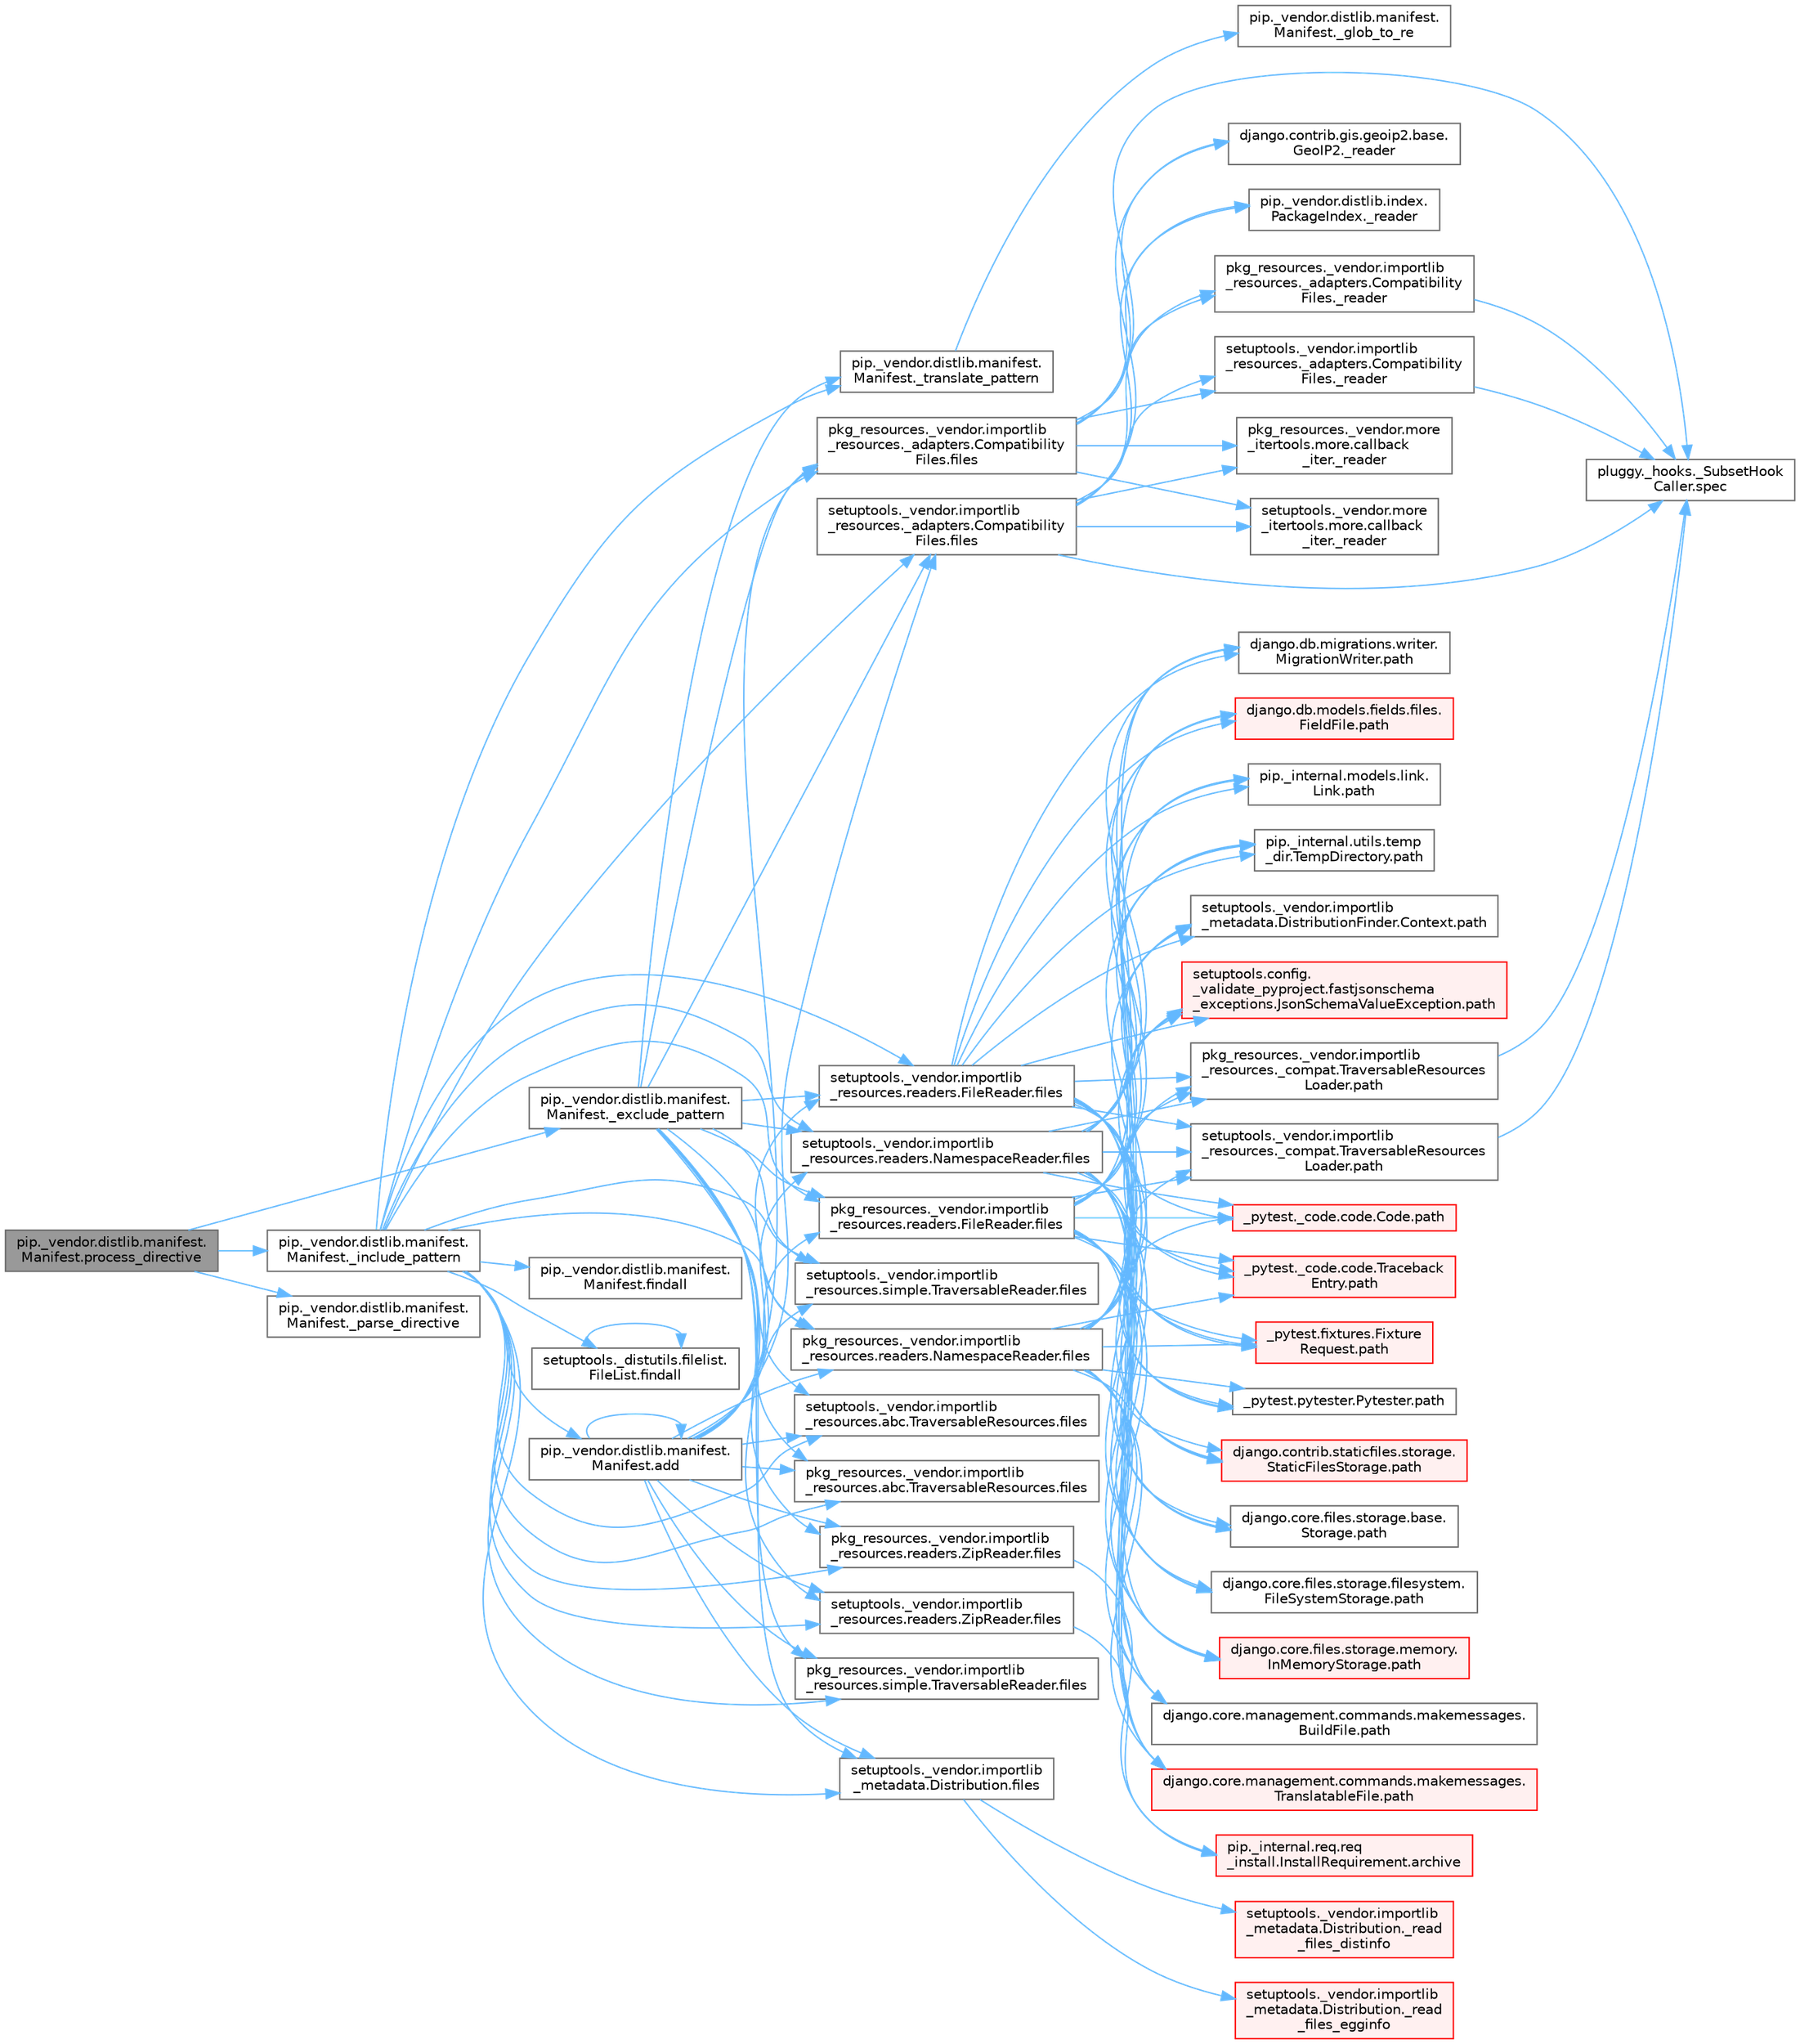 digraph "pip._vendor.distlib.manifest.Manifest.process_directive"
{
 // LATEX_PDF_SIZE
  bgcolor="transparent";
  edge [fontname=Helvetica,fontsize=10,labelfontname=Helvetica,labelfontsize=10];
  node [fontname=Helvetica,fontsize=10,shape=box,height=0.2,width=0.4];
  rankdir="LR";
  Node1 [id="Node000001",label="pip._vendor.distlib.manifest.\lManifest.process_directive",height=0.2,width=0.4,color="gray40", fillcolor="grey60", style="filled", fontcolor="black",tooltip=" "];
  Node1 -> Node2 [id="edge1_Node000001_Node000002",color="steelblue1",style="solid",tooltip=" "];
  Node2 [id="Node000002",label="pip._vendor.distlib.manifest.\lManifest._exclude_pattern",height=0.2,width=0.4,color="grey40", fillcolor="white", style="filled",URL="$classpip_1_1__vendor_1_1distlib_1_1manifest_1_1_manifest.html#a4bd92bd408c6f080795a5c18bb2c6030",tooltip=" "];
  Node2 -> Node3 [id="edge2_Node000002_Node000003",color="steelblue1",style="solid",tooltip=" "];
  Node3 [id="Node000003",label="pip._vendor.distlib.manifest.\lManifest._translate_pattern",height=0.2,width=0.4,color="grey40", fillcolor="white", style="filled",URL="$classpip_1_1__vendor_1_1distlib_1_1manifest_1_1_manifest.html#ab660d1fa72adf8c11c15e599c3815c5e",tooltip=" "];
  Node3 -> Node4 [id="edge3_Node000003_Node000004",color="steelblue1",style="solid",tooltip=" "];
  Node4 [id="Node000004",label="pip._vendor.distlib.manifest.\lManifest._glob_to_re",height=0.2,width=0.4,color="grey40", fillcolor="white", style="filled",URL="$classpip_1_1__vendor_1_1distlib_1_1manifest_1_1_manifest.html#abf8bff31ff01609493a57e8b7ccb3be5",tooltip=" "];
  Node2 -> Node5 [id="edge4_Node000002_Node000005",color="steelblue1",style="solid",tooltip=" "];
  Node5 [id="Node000005",label="pkg_resources._vendor.importlib\l_resources._adapters.Compatibility\lFiles.files",height=0.2,width=0.4,color="grey40", fillcolor="white", style="filled",URL="$classpkg__resources_1_1__vendor_1_1importlib__resources_1_1__adapters_1_1_compatibility_files.html#a8b9d338ee8b5f6f2b1b612d2835a5528",tooltip=" "];
  Node5 -> Node6 [id="edge5_Node000005_Node000006",color="steelblue1",style="solid",tooltip=" "];
  Node6 [id="Node000006",label="django.contrib.gis.geoip2.base.\lGeoIP2._reader",height=0.2,width=0.4,color="grey40", fillcolor="white", style="filled",URL="$classdjango_1_1contrib_1_1gis_1_1geoip2_1_1base_1_1_geo_i_p2.html#a3602c469d02744ad210583e2b571c286",tooltip=" "];
  Node5 -> Node7 [id="edge6_Node000005_Node000007",color="steelblue1",style="solid",tooltip=" "];
  Node7 [id="Node000007",label="pip._vendor.distlib.index.\lPackageIndex._reader",height=0.2,width=0.4,color="grey40", fillcolor="white", style="filled",URL="$classpip_1_1__vendor_1_1distlib_1_1index_1_1_package_index.html#a101ab2cbea9c2a66818e368a1b783665",tooltip=" "];
  Node5 -> Node8 [id="edge7_Node000005_Node000008",color="steelblue1",style="solid",tooltip=" "];
  Node8 [id="Node000008",label="pkg_resources._vendor.importlib\l_resources._adapters.Compatibility\lFiles._reader",height=0.2,width=0.4,color="grey40", fillcolor="white", style="filled",URL="$classpkg__resources_1_1__vendor_1_1importlib__resources_1_1__adapters_1_1_compatibility_files.html#adb88d9d6cdd3ccde8543d5aff0e263cc",tooltip=" "];
  Node8 -> Node9 [id="edge8_Node000008_Node000009",color="steelblue1",style="solid",tooltip=" "];
  Node9 [id="Node000009",label="pluggy._hooks._SubsetHook\lCaller.spec",height=0.2,width=0.4,color="grey40", fillcolor="white", style="filled",URL="$classpluggy_1_1__hooks_1_1___subset_hook_caller.html#ab4f250ab0096f9c4c5fceaed622f5328",tooltip=" "];
  Node5 -> Node10 [id="edge9_Node000005_Node000010",color="steelblue1",style="solid",tooltip=" "];
  Node10 [id="Node000010",label="pkg_resources._vendor.more\l_itertools.more.callback\l_iter._reader",height=0.2,width=0.4,color="grey40", fillcolor="white", style="filled",URL="$classpkg__resources_1_1__vendor_1_1more__itertools_1_1more_1_1callback__iter.html#a39c147e211ab320778e20aebdb6506c0",tooltip=" "];
  Node5 -> Node11 [id="edge10_Node000005_Node000011",color="steelblue1",style="solid",tooltip=" "];
  Node11 [id="Node000011",label="setuptools._vendor.importlib\l_resources._adapters.Compatibility\lFiles._reader",height=0.2,width=0.4,color="grey40", fillcolor="white", style="filled",URL="$classsetuptools_1_1__vendor_1_1importlib__resources_1_1__adapters_1_1_compatibility_files.html#a2a663060da2f5497b42765bdc90bca45",tooltip=" "];
  Node11 -> Node9 [id="edge11_Node000011_Node000009",color="steelblue1",style="solid",tooltip=" "];
  Node5 -> Node12 [id="edge12_Node000005_Node000012",color="steelblue1",style="solid",tooltip=" "];
  Node12 [id="Node000012",label="setuptools._vendor.more\l_itertools.more.callback\l_iter._reader",height=0.2,width=0.4,color="grey40", fillcolor="white", style="filled",URL="$classsetuptools_1_1__vendor_1_1more__itertools_1_1more_1_1callback__iter.html#a05c0fdd2e4088e3a9914e4fa2e6fd050",tooltip=" "];
  Node5 -> Node9 [id="edge13_Node000005_Node000009",color="steelblue1",style="solid",tooltip=" "];
  Node2 -> Node13 [id="edge14_Node000002_Node000013",color="steelblue1",style="solid",tooltip=" "];
  Node13 [id="Node000013",label="pkg_resources._vendor.importlib\l_resources.abc.TraversableResources.files",height=0.2,width=0.4,color="grey40", fillcolor="white", style="filled",URL="$classpkg__resources_1_1__vendor_1_1importlib__resources_1_1abc_1_1_traversable_resources.html#a355a5579db7885b20dd95b6175965f5b",tooltip=" "];
  Node2 -> Node14 [id="edge15_Node000002_Node000014",color="steelblue1",style="solid",tooltip=" "];
  Node14 [id="Node000014",label="pkg_resources._vendor.importlib\l_resources.readers.FileReader.files",height=0.2,width=0.4,color="grey40", fillcolor="white", style="filled",URL="$classpkg__resources_1_1__vendor_1_1importlib__resources_1_1readers_1_1_file_reader.html#ac80e1e3a22d012bbfb5f1b7a753bab21",tooltip=" "];
  Node14 -> Node15 [id="edge16_Node000014_Node000015",color="steelblue1",style="solid",tooltip=" "];
  Node15 [id="Node000015",label="_pytest._code.code.Code.path",height=0.2,width=0.4,color="red", fillcolor="#FFF0F0", style="filled",URL="$class__pytest_1_1__code_1_1code_1_1_code.html#a1dae55e90750fe77c7517f806a14d864",tooltip=" "];
  Node14 -> Node27 [id="edge17_Node000014_Node000027",color="steelblue1",style="solid",tooltip=" "];
  Node27 [id="Node000027",label="_pytest._code.code.Traceback\lEntry.path",height=0.2,width=0.4,color="red", fillcolor="#FFF0F0", style="filled",URL="$class__pytest_1_1__code_1_1code_1_1_traceback_entry.html#a5a88b9ae4623733566450a9e7d8387c0",tooltip=" "];
  Node14 -> Node29 [id="edge18_Node000014_Node000029",color="steelblue1",style="solid",tooltip=" "];
  Node29 [id="Node000029",label="_pytest.fixtures.Fixture\lRequest.path",height=0.2,width=0.4,color="red", fillcolor="#FFF0F0", style="filled",URL="$class__pytest_1_1fixtures_1_1_fixture_request.html#a6f6db59812d121b54cd67d5e434e1451",tooltip=" "];
  Node14 -> Node35 [id="edge19_Node000014_Node000035",color="steelblue1",style="solid",tooltip=" "];
  Node35 [id="Node000035",label="_pytest.pytester.Pytester.path",height=0.2,width=0.4,color="grey40", fillcolor="white", style="filled",URL="$class__pytest_1_1pytester_1_1_pytester.html#a403c804f74a87f5e5705774fa896cc1f",tooltip=" "];
  Node14 -> Node36 [id="edge20_Node000014_Node000036",color="steelblue1",style="solid",tooltip=" "];
  Node36 [id="Node000036",label="django.contrib.staticfiles.storage.\lStaticFilesStorage.path",height=0.2,width=0.4,color="red", fillcolor="#FFF0F0", style="filled",URL="$classdjango_1_1contrib_1_1staticfiles_1_1storage_1_1_static_files_storage.html#a4e96cc92fbde7423d1b74f3a50fc0bf6",tooltip=" "];
  Node14 -> Node482 [id="edge21_Node000014_Node000482",color="steelblue1",style="solid",tooltip=" "];
  Node482 [id="Node000482",label="django.core.files.storage.base.\lStorage.path",height=0.2,width=0.4,color="grey40", fillcolor="white", style="filled",URL="$classdjango_1_1core_1_1files_1_1storage_1_1base_1_1_storage.html#a9be8d49a55131dbbab2c5fd57f7e772c",tooltip=" "];
  Node14 -> Node483 [id="edge22_Node000014_Node000483",color="steelblue1",style="solid",tooltip=" "];
  Node483 [id="Node000483",label="django.core.files.storage.filesystem.\lFileSystemStorage.path",height=0.2,width=0.4,color="grey40", fillcolor="white", style="filled",URL="$classdjango_1_1core_1_1files_1_1storage_1_1filesystem_1_1_file_system_storage.html#abf8a7e88eedec3e1b2ea965cc0858d17",tooltip=" "];
  Node14 -> Node484 [id="edge23_Node000014_Node000484",color="steelblue1",style="solid",tooltip=" "];
  Node484 [id="Node000484",label="django.core.files.storage.memory.\lInMemoryStorage.path",height=0.2,width=0.4,color="red", fillcolor="#FFF0F0", style="filled",URL="$classdjango_1_1core_1_1files_1_1storage_1_1memory_1_1_in_memory_storage.html#a466c8e28fd11839318d2e4454b8ef89f",tooltip=" "];
  Node14 -> Node488 [id="edge24_Node000014_Node000488",color="steelblue1",style="solid",tooltip=" "];
  Node488 [id="Node000488",label="django.core.management.commands.makemessages.\lBuildFile.path",height=0.2,width=0.4,color="grey40", fillcolor="white", style="filled",URL="$classdjango_1_1core_1_1management_1_1commands_1_1makemessages_1_1_build_file.html#ac06388718e902543bc00a7c6565105fc",tooltip=" "];
  Node14 -> Node489 [id="edge25_Node000014_Node000489",color="steelblue1",style="solid",tooltip=" "];
  Node489 [id="Node000489",label="django.core.management.commands.makemessages.\lTranslatableFile.path",height=0.2,width=0.4,color="red", fillcolor="#FFF0F0", style="filled",URL="$classdjango_1_1core_1_1management_1_1commands_1_1makemessages_1_1_translatable_file.html#ad851d5e6b8a65f5915ccfd4a30fb8026",tooltip=" "];
  Node14 -> Node490 [id="edge26_Node000014_Node000490",color="steelblue1",style="solid",tooltip=" "];
  Node490 [id="Node000490",label="django.db.migrations.writer.\lMigrationWriter.path",height=0.2,width=0.4,color="grey40", fillcolor="white", style="filled",URL="$classdjango_1_1db_1_1migrations_1_1writer_1_1_migration_writer.html#a45469d67e8f80996c982470d36136184",tooltip=" "];
  Node14 -> Node491 [id="edge27_Node000014_Node000491",color="steelblue1",style="solid",tooltip=" "];
  Node491 [id="Node000491",label="django.db.models.fields.files.\lFieldFile.path",height=0.2,width=0.4,color="red", fillcolor="#FFF0F0", style="filled",URL="$classdjango_1_1db_1_1models_1_1fields_1_1files_1_1_field_file.html#ae91c4ed0643fb9bd8959d0db8eb44f80",tooltip=" "];
  Node14 -> Node587 [id="edge28_Node000014_Node000587",color="steelblue1",style="solid",tooltip=" "];
  Node587 [id="Node000587",label="pip._internal.models.link.\lLink.path",height=0.2,width=0.4,color="grey40", fillcolor="white", style="filled",URL="$classpip_1_1__internal_1_1models_1_1link_1_1_link.html#a30f454216dcb615e3ed986238490f180",tooltip=" "];
  Node14 -> Node588 [id="edge29_Node000014_Node000588",color="steelblue1",style="solid",tooltip=" "];
  Node588 [id="Node000588",label="pip._internal.utils.temp\l_dir.TempDirectory.path",height=0.2,width=0.4,color="grey40", fillcolor="white", style="filled",URL="$classpip_1_1__internal_1_1utils_1_1temp__dir_1_1_temp_directory.html#afe6b2d95c070c6570957de5696ff3a6e",tooltip=" "];
  Node14 -> Node589 [id="edge30_Node000014_Node000589",color="steelblue1",style="solid",tooltip=" "];
  Node589 [id="Node000589",label="pkg_resources._vendor.importlib\l_resources._compat.TraversableResources\lLoader.path",height=0.2,width=0.4,color="grey40", fillcolor="white", style="filled",URL="$classpkg__resources_1_1__vendor_1_1importlib__resources_1_1__compat_1_1_traversable_resources_loader.html#acfc17872a53cbe02f6c34eda2bb162f2",tooltip=" "];
  Node589 -> Node9 [id="edge31_Node000589_Node000009",color="steelblue1",style="solid",tooltip=" "];
  Node14 -> Node590 [id="edge32_Node000014_Node000590",color="steelblue1",style="solid",tooltip=" "];
  Node590 [id="Node000590",label="setuptools._vendor.importlib\l_metadata.DistributionFinder.Context.path",height=0.2,width=0.4,color="grey40", fillcolor="white", style="filled",URL="$classsetuptools_1_1__vendor_1_1importlib__metadata_1_1_distribution_finder_1_1_context.html#a84a429ddce40738ea5c0edb53799ee8d",tooltip=" "];
  Node14 -> Node591 [id="edge33_Node000014_Node000591",color="steelblue1",style="solid",tooltip=" "];
  Node591 [id="Node000591",label="setuptools._vendor.importlib\l_resources._compat.TraversableResources\lLoader.path",height=0.2,width=0.4,color="grey40", fillcolor="white", style="filled",URL="$classsetuptools_1_1__vendor_1_1importlib__resources_1_1__compat_1_1_traversable_resources_loader.html#a9b9cf5b6723d48f7a779b6ae71d53699",tooltip=" "];
  Node591 -> Node9 [id="edge34_Node000591_Node000009",color="steelblue1",style="solid",tooltip=" "];
  Node14 -> Node592 [id="edge35_Node000014_Node000592",color="steelblue1",style="solid",tooltip=" "];
  Node592 [id="Node000592",label="setuptools.config.\l_validate_pyproject.fastjsonschema\l_exceptions.JsonSchemaValueException.path",height=0.2,width=0.4,color="red", fillcolor="#FFF0F0", style="filled",URL="$classsetuptools_1_1config_1_1__validate__pyproject_1_1fastjsonschema__exceptions_1_1_json_schema_value_exception.html#a59179b3d1dc16c7087530bbc10bcf857",tooltip=" "];
  Node2 -> Node1159 [id="edge36_Node000002_Node001159",color="steelblue1",style="solid",tooltip=" "];
  Node1159 [id="Node001159",label="pkg_resources._vendor.importlib\l_resources.readers.NamespaceReader.files",height=0.2,width=0.4,color="grey40", fillcolor="white", style="filled",URL="$classpkg__resources_1_1__vendor_1_1importlib__resources_1_1readers_1_1_namespace_reader.html#ae68f8b2f076387226b18c4889de277cf",tooltip=" "];
  Node1159 -> Node15 [id="edge37_Node001159_Node000015",color="steelblue1",style="solid",tooltip=" "];
  Node1159 -> Node27 [id="edge38_Node001159_Node000027",color="steelblue1",style="solid",tooltip=" "];
  Node1159 -> Node29 [id="edge39_Node001159_Node000029",color="steelblue1",style="solid",tooltip=" "];
  Node1159 -> Node35 [id="edge40_Node001159_Node000035",color="steelblue1",style="solid",tooltip=" "];
  Node1159 -> Node36 [id="edge41_Node001159_Node000036",color="steelblue1",style="solid",tooltip=" "];
  Node1159 -> Node482 [id="edge42_Node001159_Node000482",color="steelblue1",style="solid",tooltip=" "];
  Node1159 -> Node483 [id="edge43_Node001159_Node000483",color="steelblue1",style="solid",tooltip=" "];
  Node1159 -> Node484 [id="edge44_Node001159_Node000484",color="steelblue1",style="solid",tooltip=" "];
  Node1159 -> Node488 [id="edge45_Node001159_Node000488",color="steelblue1",style="solid",tooltip=" "];
  Node1159 -> Node489 [id="edge46_Node001159_Node000489",color="steelblue1",style="solid",tooltip=" "];
  Node1159 -> Node490 [id="edge47_Node001159_Node000490",color="steelblue1",style="solid",tooltip=" "];
  Node1159 -> Node491 [id="edge48_Node001159_Node000491",color="steelblue1",style="solid",tooltip=" "];
  Node1159 -> Node587 [id="edge49_Node001159_Node000587",color="steelblue1",style="solid",tooltip=" "];
  Node1159 -> Node588 [id="edge50_Node001159_Node000588",color="steelblue1",style="solid",tooltip=" "];
  Node1159 -> Node589 [id="edge51_Node001159_Node000589",color="steelblue1",style="solid",tooltip=" "];
  Node1159 -> Node590 [id="edge52_Node001159_Node000590",color="steelblue1",style="solid",tooltip=" "];
  Node1159 -> Node591 [id="edge53_Node001159_Node000591",color="steelblue1",style="solid",tooltip=" "];
  Node1159 -> Node592 [id="edge54_Node001159_Node000592",color="steelblue1",style="solid",tooltip=" "];
  Node2 -> Node1160 [id="edge55_Node000002_Node001160",color="steelblue1",style="solid",tooltip=" "];
  Node1160 [id="Node001160",label="pkg_resources._vendor.importlib\l_resources.readers.ZipReader.files",height=0.2,width=0.4,color="grey40", fillcolor="white", style="filled",URL="$classpkg__resources_1_1__vendor_1_1importlib__resources_1_1readers_1_1_zip_reader.html#a7d9335bea71d3023a14cdc45ca26157d",tooltip=" "];
  Node1160 -> Node1161 [id="edge56_Node001160_Node001161",color="steelblue1",style="solid",tooltip=" "];
  Node1161 [id="Node001161",label="pip._internal.req.req\l_install.InstallRequirement.archive",height=0.2,width=0.4,color="red", fillcolor="#FFF0F0", style="filled",URL="$classpip_1_1__internal_1_1req_1_1req__install_1_1_install_requirement.html#aef2764402e45a5e5555e22d5965f1350",tooltip=" "];
  Node2 -> Node1164 [id="edge57_Node000002_Node001164",color="steelblue1",style="solid",tooltip=" "];
  Node1164 [id="Node001164",label="pkg_resources._vendor.importlib\l_resources.simple.TraversableReader.files",height=0.2,width=0.4,color="grey40", fillcolor="white", style="filled",URL="$classpkg__resources_1_1__vendor_1_1importlib__resources_1_1simple_1_1_traversable_reader.html#a17bf2eaa1cbb0affa5ec29f6fefacac8",tooltip=" "];
  Node2 -> Node1165 [id="edge58_Node000002_Node001165",color="steelblue1",style="solid",tooltip=" "];
  Node1165 [id="Node001165",label="setuptools._vendor.importlib\l_metadata.Distribution.files",height=0.2,width=0.4,color="grey40", fillcolor="white", style="filled",URL="$classsetuptools_1_1__vendor_1_1importlib__metadata_1_1_distribution.html#a4600c19bb68ff3c899dbcf38a2eaf98c",tooltip=" "];
  Node1165 -> Node1166 [id="edge59_Node001165_Node001166",color="steelblue1",style="solid",tooltip=" "];
  Node1166 [id="Node001166",label="setuptools._vendor.importlib\l_metadata.Distribution._read\l_files_distinfo",height=0.2,width=0.4,color="red", fillcolor="#FFF0F0", style="filled",URL="$classsetuptools_1_1__vendor_1_1importlib__metadata_1_1_distribution.html#a628110e2d7d92ea6b3593261b810ca15",tooltip=" "];
  Node1165 -> Node4218 [id="edge60_Node001165_Node004218",color="steelblue1",style="solid",tooltip=" "];
  Node4218 [id="Node004218",label="setuptools._vendor.importlib\l_metadata.Distribution._read\l_files_egginfo",height=0.2,width=0.4,color="red", fillcolor="#FFF0F0", style="filled",URL="$classsetuptools_1_1__vendor_1_1importlib__metadata_1_1_distribution.html#a1f141ac67b8d6aa5021ba6f2cc832342",tooltip=" "];
  Node2 -> Node1267 [id="edge61_Node000002_Node001267",color="steelblue1",style="solid",tooltip=" "];
  Node1267 [id="Node001267",label="setuptools._vendor.importlib\l_resources._adapters.Compatibility\lFiles.files",height=0.2,width=0.4,color="grey40", fillcolor="white", style="filled",URL="$classsetuptools_1_1__vendor_1_1importlib__resources_1_1__adapters_1_1_compatibility_files.html#afe4ab3d957d5886ae615b184d7ac2835",tooltip=" "];
  Node1267 -> Node6 [id="edge62_Node001267_Node000006",color="steelblue1",style="solid",tooltip=" "];
  Node1267 -> Node7 [id="edge63_Node001267_Node000007",color="steelblue1",style="solid",tooltip=" "];
  Node1267 -> Node8 [id="edge64_Node001267_Node000008",color="steelblue1",style="solid",tooltip=" "];
  Node1267 -> Node10 [id="edge65_Node001267_Node000010",color="steelblue1",style="solid",tooltip=" "];
  Node1267 -> Node11 [id="edge66_Node001267_Node000011",color="steelblue1",style="solid",tooltip=" "];
  Node1267 -> Node12 [id="edge67_Node001267_Node000012",color="steelblue1",style="solid",tooltip=" "];
  Node1267 -> Node9 [id="edge68_Node001267_Node000009",color="steelblue1",style="solid",tooltip=" "];
  Node2 -> Node1268 [id="edge69_Node000002_Node001268",color="steelblue1",style="solid",tooltip=" "];
  Node1268 [id="Node001268",label="setuptools._vendor.importlib\l_resources.abc.TraversableResources.files",height=0.2,width=0.4,color="grey40", fillcolor="white", style="filled",URL="$classsetuptools_1_1__vendor_1_1importlib__resources_1_1abc_1_1_traversable_resources.html#a573f46222fbe518cca97e89446113d04",tooltip=" "];
  Node2 -> Node1269 [id="edge70_Node000002_Node001269",color="steelblue1",style="solid",tooltip=" "];
  Node1269 [id="Node001269",label="setuptools._vendor.importlib\l_resources.readers.FileReader.files",height=0.2,width=0.4,color="grey40", fillcolor="white", style="filled",URL="$classsetuptools_1_1__vendor_1_1importlib__resources_1_1readers_1_1_file_reader.html#a8536b477e2f4ed83ac20b58baace6b4c",tooltip=" "];
  Node1269 -> Node15 [id="edge71_Node001269_Node000015",color="steelblue1",style="solid",tooltip=" "];
  Node1269 -> Node27 [id="edge72_Node001269_Node000027",color="steelblue1",style="solid",tooltip=" "];
  Node1269 -> Node29 [id="edge73_Node001269_Node000029",color="steelblue1",style="solid",tooltip=" "];
  Node1269 -> Node35 [id="edge74_Node001269_Node000035",color="steelblue1",style="solid",tooltip=" "];
  Node1269 -> Node36 [id="edge75_Node001269_Node000036",color="steelblue1",style="solid",tooltip=" "];
  Node1269 -> Node482 [id="edge76_Node001269_Node000482",color="steelblue1",style="solid",tooltip=" "];
  Node1269 -> Node483 [id="edge77_Node001269_Node000483",color="steelblue1",style="solid",tooltip=" "];
  Node1269 -> Node484 [id="edge78_Node001269_Node000484",color="steelblue1",style="solid",tooltip=" "];
  Node1269 -> Node488 [id="edge79_Node001269_Node000488",color="steelblue1",style="solid",tooltip=" "];
  Node1269 -> Node489 [id="edge80_Node001269_Node000489",color="steelblue1",style="solid",tooltip=" "];
  Node1269 -> Node490 [id="edge81_Node001269_Node000490",color="steelblue1",style="solid",tooltip=" "];
  Node1269 -> Node491 [id="edge82_Node001269_Node000491",color="steelblue1",style="solid",tooltip=" "];
  Node1269 -> Node587 [id="edge83_Node001269_Node000587",color="steelblue1",style="solid",tooltip=" "];
  Node1269 -> Node588 [id="edge84_Node001269_Node000588",color="steelblue1",style="solid",tooltip=" "];
  Node1269 -> Node589 [id="edge85_Node001269_Node000589",color="steelblue1",style="solid",tooltip=" "];
  Node1269 -> Node590 [id="edge86_Node001269_Node000590",color="steelblue1",style="solid",tooltip=" "];
  Node1269 -> Node591 [id="edge87_Node001269_Node000591",color="steelblue1",style="solid",tooltip=" "];
  Node1269 -> Node592 [id="edge88_Node001269_Node000592",color="steelblue1",style="solid",tooltip=" "];
  Node2 -> Node1270 [id="edge89_Node000002_Node001270",color="steelblue1",style="solid",tooltip=" "];
  Node1270 [id="Node001270",label="setuptools._vendor.importlib\l_resources.readers.NamespaceReader.files",height=0.2,width=0.4,color="grey40", fillcolor="white", style="filled",URL="$classsetuptools_1_1__vendor_1_1importlib__resources_1_1readers_1_1_namespace_reader.html#a80c5b3a6ae3f4903c4db5bb312f2ae49",tooltip=" "];
  Node1270 -> Node15 [id="edge90_Node001270_Node000015",color="steelblue1",style="solid",tooltip=" "];
  Node1270 -> Node27 [id="edge91_Node001270_Node000027",color="steelblue1",style="solid",tooltip=" "];
  Node1270 -> Node29 [id="edge92_Node001270_Node000029",color="steelblue1",style="solid",tooltip=" "];
  Node1270 -> Node35 [id="edge93_Node001270_Node000035",color="steelblue1",style="solid",tooltip=" "];
  Node1270 -> Node36 [id="edge94_Node001270_Node000036",color="steelblue1",style="solid",tooltip=" "];
  Node1270 -> Node482 [id="edge95_Node001270_Node000482",color="steelblue1",style="solid",tooltip=" "];
  Node1270 -> Node483 [id="edge96_Node001270_Node000483",color="steelblue1",style="solid",tooltip=" "];
  Node1270 -> Node484 [id="edge97_Node001270_Node000484",color="steelblue1",style="solid",tooltip=" "];
  Node1270 -> Node488 [id="edge98_Node001270_Node000488",color="steelblue1",style="solid",tooltip=" "];
  Node1270 -> Node489 [id="edge99_Node001270_Node000489",color="steelblue1",style="solid",tooltip=" "];
  Node1270 -> Node490 [id="edge100_Node001270_Node000490",color="steelblue1",style="solid",tooltip=" "];
  Node1270 -> Node491 [id="edge101_Node001270_Node000491",color="steelblue1",style="solid",tooltip=" "];
  Node1270 -> Node587 [id="edge102_Node001270_Node000587",color="steelblue1",style="solid",tooltip=" "];
  Node1270 -> Node588 [id="edge103_Node001270_Node000588",color="steelblue1",style="solid",tooltip=" "];
  Node1270 -> Node589 [id="edge104_Node001270_Node000589",color="steelblue1",style="solid",tooltip=" "];
  Node1270 -> Node590 [id="edge105_Node001270_Node000590",color="steelblue1",style="solid",tooltip=" "];
  Node1270 -> Node591 [id="edge106_Node001270_Node000591",color="steelblue1",style="solid",tooltip=" "];
  Node1270 -> Node592 [id="edge107_Node001270_Node000592",color="steelblue1",style="solid",tooltip=" "];
  Node2 -> Node1271 [id="edge108_Node000002_Node001271",color="steelblue1",style="solid",tooltip=" "];
  Node1271 [id="Node001271",label="setuptools._vendor.importlib\l_resources.readers.ZipReader.files",height=0.2,width=0.4,color="grey40", fillcolor="white", style="filled",URL="$classsetuptools_1_1__vendor_1_1importlib__resources_1_1readers_1_1_zip_reader.html#ac310114936b6978f32944f3845ee32ed",tooltip=" "];
  Node1271 -> Node1161 [id="edge109_Node001271_Node001161",color="steelblue1",style="solid",tooltip=" "];
  Node2 -> Node1272 [id="edge110_Node000002_Node001272",color="steelblue1",style="solid",tooltip=" "];
  Node1272 [id="Node001272",label="setuptools._vendor.importlib\l_resources.simple.TraversableReader.files",height=0.2,width=0.4,color="grey40", fillcolor="white", style="filled",URL="$classsetuptools_1_1__vendor_1_1importlib__resources_1_1simple_1_1_traversable_reader.html#a15b7bef75b9485b98deb4edccf1a5f53",tooltip=" "];
  Node1 -> Node4529 [id="edge111_Node000001_Node004529",color="steelblue1",style="solid",tooltip=" "];
  Node4529 [id="Node004529",label="pip._vendor.distlib.manifest.\lManifest._include_pattern",height=0.2,width=0.4,color="grey40", fillcolor="white", style="filled",URL="$classpip_1_1__vendor_1_1distlib_1_1manifest_1_1_manifest.html#a4599dc42a99e1cee1644e6b2d97e7103",tooltip=" "];
  Node4529 -> Node3 [id="edge112_Node004529_Node000003",color="steelblue1",style="solid",tooltip=" "];
  Node4529 -> Node2689 [id="edge113_Node004529_Node002689",color="steelblue1",style="solid",tooltip=" "];
  Node2689 [id="Node002689",label="pip._vendor.distlib.manifest.\lManifest.add",height=0.2,width=0.4,color="grey40", fillcolor="white", style="filled",URL="$classpip_1_1__vendor_1_1distlib_1_1manifest_1_1_manifest.html#aae84ea0f83bcc2cbb7d5a31fc767120f",tooltip=" "];
  Node2689 -> Node2689 [id="edge114_Node002689_Node002689",color="steelblue1",style="solid",tooltip=" "];
  Node2689 -> Node5 [id="edge115_Node002689_Node000005",color="steelblue1",style="solid",tooltip=" "];
  Node2689 -> Node13 [id="edge116_Node002689_Node000013",color="steelblue1",style="solid",tooltip=" "];
  Node2689 -> Node14 [id="edge117_Node002689_Node000014",color="steelblue1",style="solid",tooltip=" "];
  Node2689 -> Node1159 [id="edge118_Node002689_Node001159",color="steelblue1",style="solid",tooltip=" "];
  Node2689 -> Node1160 [id="edge119_Node002689_Node001160",color="steelblue1",style="solid",tooltip=" "];
  Node2689 -> Node1164 [id="edge120_Node002689_Node001164",color="steelblue1",style="solid",tooltip=" "];
  Node2689 -> Node1165 [id="edge121_Node002689_Node001165",color="steelblue1",style="solid",tooltip=" "];
  Node2689 -> Node1267 [id="edge122_Node002689_Node001267",color="steelblue1",style="solid",tooltip=" "];
  Node2689 -> Node1268 [id="edge123_Node002689_Node001268",color="steelblue1",style="solid",tooltip=" "];
  Node2689 -> Node1269 [id="edge124_Node002689_Node001269",color="steelblue1",style="solid",tooltip=" "];
  Node2689 -> Node1270 [id="edge125_Node002689_Node001270",color="steelblue1",style="solid",tooltip=" "];
  Node2689 -> Node1271 [id="edge126_Node002689_Node001271",color="steelblue1",style="solid",tooltip=" "];
  Node2689 -> Node1272 [id="edge127_Node002689_Node001272",color="steelblue1",style="solid",tooltip=" "];
  Node4529 -> Node5 [id="edge128_Node004529_Node000005",color="steelblue1",style="solid",tooltip=" "];
  Node4529 -> Node13 [id="edge129_Node004529_Node000013",color="steelblue1",style="solid",tooltip=" "];
  Node4529 -> Node14 [id="edge130_Node004529_Node000014",color="steelblue1",style="solid",tooltip=" "];
  Node4529 -> Node1159 [id="edge131_Node004529_Node001159",color="steelblue1",style="solid",tooltip=" "];
  Node4529 -> Node1160 [id="edge132_Node004529_Node001160",color="steelblue1",style="solid",tooltip=" "];
  Node4529 -> Node1164 [id="edge133_Node004529_Node001164",color="steelblue1",style="solid",tooltip=" "];
  Node4529 -> Node1165 [id="edge134_Node004529_Node001165",color="steelblue1",style="solid",tooltip=" "];
  Node4529 -> Node1267 [id="edge135_Node004529_Node001267",color="steelblue1",style="solid",tooltip=" "];
  Node4529 -> Node1268 [id="edge136_Node004529_Node001268",color="steelblue1",style="solid",tooltip=" "];
  Node4529 -> Node1269 [id="edge137_Node004529_Node001269",color="steelblue1",style="solid",tooltip=" "];
  Node4529 -> Node1270 [id="edge138_Node004529_Node001270",color="steelblue1",style="solid",tooltip=" "];
  Node4529 -> Node1271 [id="edge139_Node004529_Node001271",color="steelblue1",style="solid",tooltip=" "];
  Node4529 -> Node1272 [id="edge140_Node004529_Node001272",color="steelblue1",style="solid",tooltip=" "];
  Node4529 -> Node4530 [id="edge141_Node004529_Node004530",color="steelblue1",style="solid",tooltip=" "];
  Node4530 [id="Node004530",label="pip._vendor.distlib.manifest.\lManifest.findall",height=0.2,width=0.4,color="grey40", fillcolor="white", style="filled",URL="$classpip_1_1__vendor_1_1distlib_1_1manifest_1_1_manifest.html#a2e22ec74bc45ee885fc4bb7923628809",tooltip=" "];
  Node4529 -> Node4531 [id="edge142_Node004529_Node004531",color="steelblue1",style="solid",tooltip=" "];
  Node4531 [id="Node004531",label="setuptools._distutils.filelist.\lFileList.findall",height=0.2,width=0.4,color="grey40", fillcolor="white", style="filled",URL="$classsetuptools_1_1__distutils_1_1filelist_1_1_file_list.html#a22dd073fef214c99a16ab1c4b10def55",tooltip=" "];
  Node4531 -> Node4531 [id="edge143_Node004531_Node004531",color="steelblue1",style="solid",tooltip=" "];
  Node1 -> Node4532 [id="edge144_Node000001_Node004532",color="steelblue1",style="solid",tooltip=" "];
  Node4532 [id="Node004532",label="pip._vendor.distlib.manifest.\lManifest._parse_directive",height=0.2,width=0.4,color="grey40", fillcolor="white", style="filled",URL="$classpip_1_1__vendor_1_1distlib_1_1manifest_1_1_manifest.html#a714ee313b64a47a43749135553a90c56",tooltip=" "];
}
